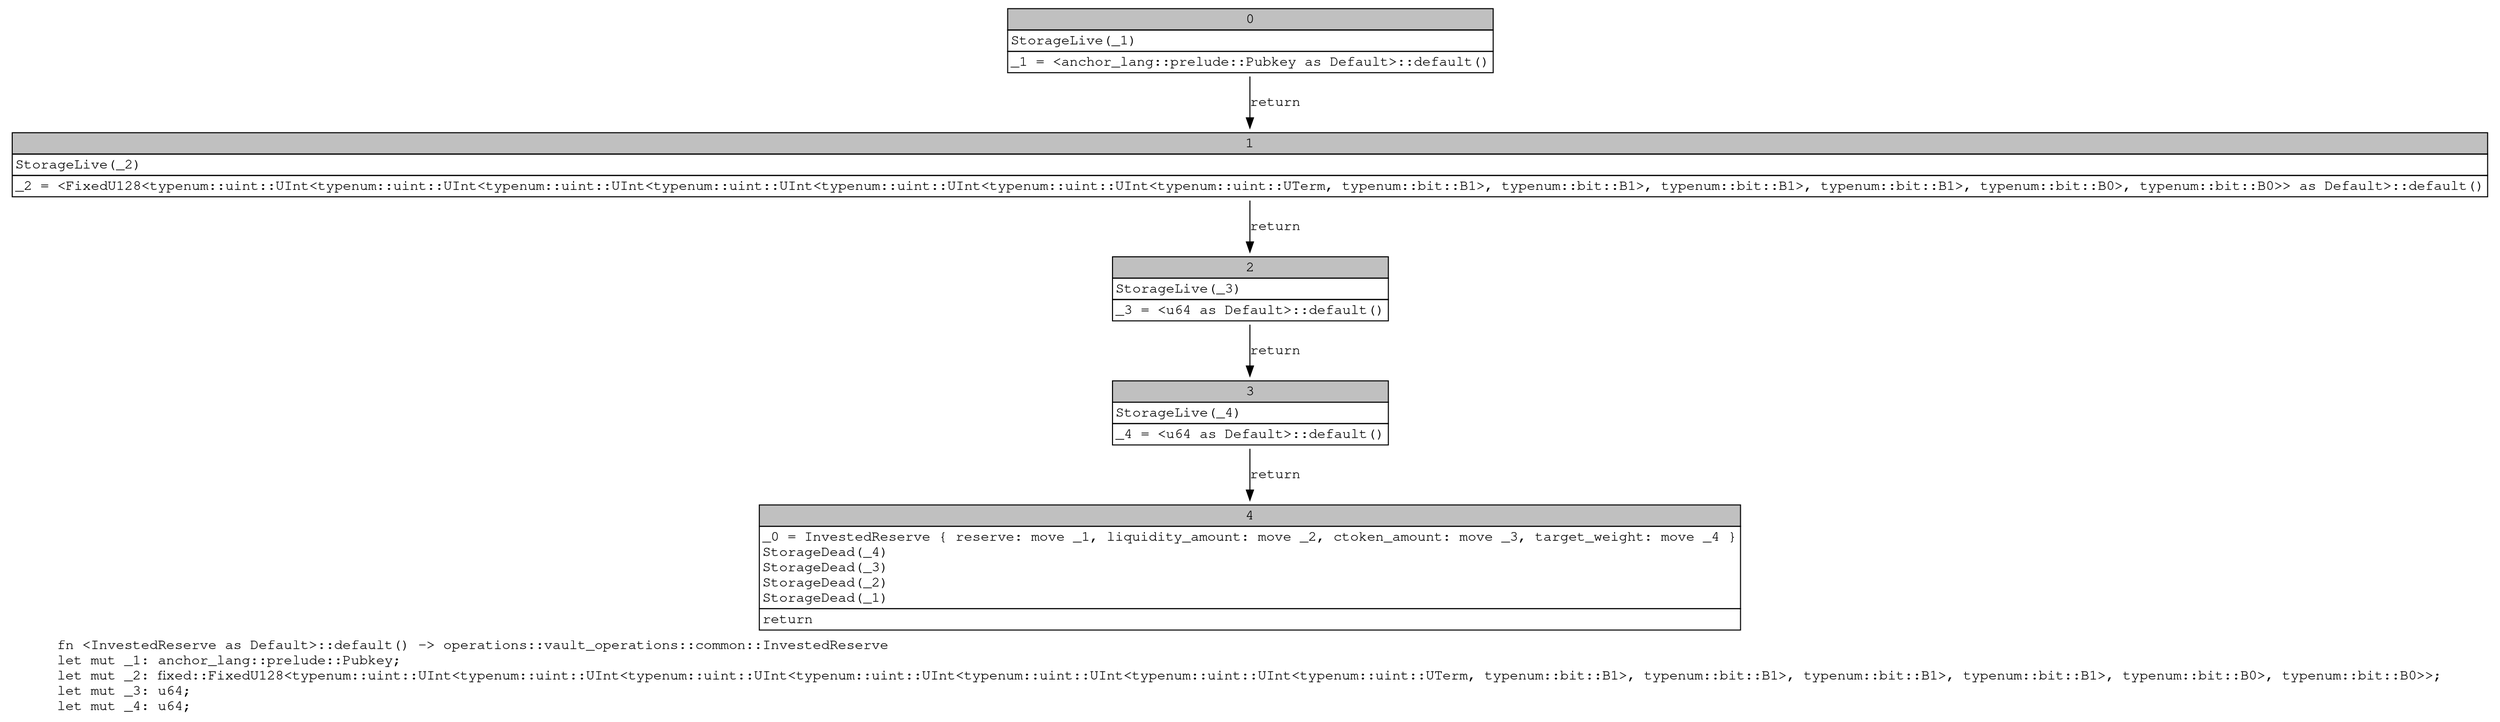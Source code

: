 digraph Mir_0_2133 {
    graph [fontname="Courier, monospace"];
    node [fontname="Courier, monospace"];
    edge [fontname="Courier, monospace"];
    label=<fn &lt;InvestedReserve as Default&gt;::default() -&gt; operations::vault_operations::common::InvestedReserve<br align="left"/>let mut _1: anchor_lang::prelude::Pubkey;<br align="left"/>let mut _2: fixed::FixedU128&lt;typenum::uint::UInt&lt;typenum::uint::UInt&lt;typenum::uint::UInt&lt;typenum::uint::UInt&lt;typenum::uint::UInt&lt;typenum::uint::UInt&lt;typenum::uint::UTerm, typenum::bit::B1&gt;, typenum::bit::B1&gt;, typenum::bit::B1&gt;, typenum::bit::B1&gt;, typenum::bit::B0&gt;, typenum::bit::B0&gt;&gt;;<br align="left"/>let mut _3: u64;<br align="left"/>let mut _4: u64;<br align="left"/>>;
    bb0__0_2133 [shape="none", label=<<table border="0" cellborder="1" cellspacing="0"><tr><td bgcolor="gray" align="center" colspan="1">0</td></tr><tr><td align="left" balign="left">StorageLive(_1)<br/></td></tr><tr><td align="left">_1 = &lt;anchor_lang::prelude::Pubkey as Default&gt;::default()</td></tr></table>>];
    bb1__0_2133 [shape="none", label=<<table border="0" cellborder="1" cellspacing="0"><tr><td bgcolor="gray" align="center" colspan="1">1</td></tr><tr><td align="left" balign="left">StorageLive(_2)<br/></td></tr><tr><td align="left">_2 = &lt;FixedU128&lt;typenum::uint::UInt&lt;typenum::uint::UInt&lt;typenum::uint::UInt&lt;typenum::uint::UInt&lt;typenum::uint::UInt&lt;typenum::uint::UInt&lt;typenum::uint::UTerm, typenum::bit::B1&gt;, typenum::bit::B1&gt;, typenum::bit::B1&gt;, typenum::bit::B1&gt;, typenum::bit::B0&gt;, typenum::bit::B0&gt;&gt; as Default&gt;::default()</td></tr></table>>];
    bb2__0_2133 [shape="none", label=<<table border="0" cellborder="1" cellspacing="0"><tr><td bgcolor="gray" align="center" colspan="1">2</td></tr><tr><td align="left" balign="left">StorageLive(_3)<br/></td></tr><tr><td align="left">_3 = &lt;u64 as Default&gt;::default()</td></tr></table>>];
    bb3__0_2133 [shape="none", label=<<table border="0" cellborder="1" cellspacing="0"><tr><td bgcolor="gray" align="center" colspan="1">3</td></tr><tr><td align="left" balign="left">StorageLive(_4)<br/></td></tr><tr><td align="left">_4 = &lt;u64 as Default&gt;::default()</td></tr></table>>];
    bb4__0_2133 [shape="none", label=<<table border="0" cellborder="1" cellspacing="0"><tr><td bgcolor="gray" align="center" colspan="1">4</td></tr><tr><td align="left" balign="left">_0 = InvestedReserve { reserve: move _1, liquidity_amount: move _2, ctoken_amount: move _3, target_weight: move _4 }<br/>StorageDead(_4)<br/>StorageDead(_3)<br/>StorageDead(_2)<br/>StorageDead(_1)<br/></td></tr><tr><td align="left">return</td></tr></table>>];
    bb0__0_2133 -> bb1__0_2133 [label="return"];
    bb1__0_2133 -> bb2__0_2133 [label="return"];
    bb2__0_2133 -> bb3__0_2133 [label="return"];
    bb3__0_2133 -> bb4__0_2133 [label="return"];
}
